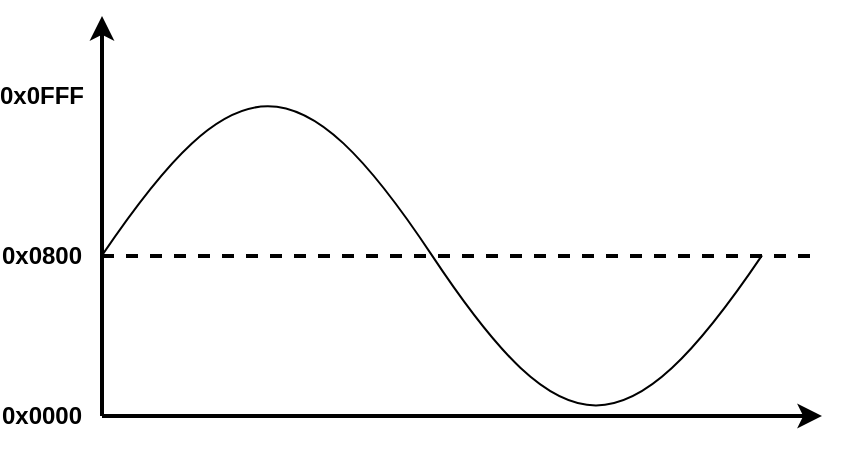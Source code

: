 <mxfile version="13.7.6" type="github">
  <diagram id="0VFvLtj6nHnEVhGMtKS4" name="Page-1">
    <mxGraphModel dx="723" dy="375" grid="1" gridSize="10" guides="1" tooltips="1" connect="1" arrows="1" fold="1" page="1" pageScale="1" pageWidth="827" pageHeight="1169" math="0" shadow="0">
      <root>
        <mxCell id="0" />
        <mxCell id="1" parent="0" />
        <mxCell id="Df4NdywLuewB3CAYBun--17" value="" style="group" vertex="1" connectable="0" parent="1">
          <mxGeometry x="130" y="90" width="410" height="220" as="geometry" />
        </mxCell>
        <mxCell id="Df4NdywLuewB3CAYBun--3" value="" style="endArrow=classic;html=1;strokeWidth=2;" edge="1" parent="Df4NdywLuewB3CAYBun--17">
          <mxGeometry width="50" height="50" relative="1" as="geometry">
            <mxPoint x="50" y="200" as="sourcePoint" />
            <mxPoint x="50" as="targetPoint" />
          </mxGeometry>
        </mxCell>
        <mxCell id="Df4NdywLuewB3CAYBun--4" value="" style="endArrow=classic;html=1;strokeWidth=2;" edge="1" parent="Df4NdywLuewB3CAYBun--17">
          <mxGeometry width="50" height="50" relative="1" as="geometry">
            <mxPoint x="50" y="200" as="sourcePoint" />
            <mxPoint x="410" y="200" as="targetPoint" />
          </mxGeometry>
        </mxCell>
        <mxCell id="Df4NdywLuewB3CAYBun--5" value="" style="pointerEvents=1;verticalLabelPosition=bottom;shadow=0;dashed=0;align=center;html=1;verticalAlign=top;shape=mxgraph.electrical.waveforms.sine_wave;" vertex="1" parent="Df4NdywLuewB3CAYBun--17">
          <mxGeometry x="50" y="20" width="330" height="200" as="geometry" />
        </mxCell>
        <mxCell id="Df4NdywLuewB3CAYBun--6" value="&lt;b&gt;0x0FFF&lt;/b&gt;" style="text;html=1;strokeColor=none;fillColor=none;align=center;verticalAlign=middle;whiteSpace=wrap;rounded=0;" vertex="1" parent="Df4NdywLuewB3CAYBun--17">
          <mxGeometry y="30" width="40" height="20" as="geometry" />
        </mxCell>
        <mxCell id="Df4NdywLuewB3CAYBun--10" value="&lt;b&gt;0x0800&lt;/b&gt;" style="text;html=1;strokeColor=none;fillColor=none;align=center;verticalAlign=middle;whiteSpace=wrap;rounded=0;" vertex="1" parent="Df4NdywLuewB3CAYBun--17">
          <mxGeometry y="110" width="40" height="20" as="geometry" />
        </mxCell>
        <mxCell id="Df4NdywLuewB3CAYBun--11" value="&lt;b&gt;0x0000&lt;/b&gt;" style="text;html=1;strokeColor=none;fillColor=none;align=center;verticalAlign=middle;whiteSpace=wrap;rounded=0;" vertex="1" parent="Df4NdywLuewB3CAYBun--17">
          <mxGeometry y="190" width="40" height="20" as="geometry" />
        </mxCell>
        <mxCell id="Df4NdywLuewB3CAYBun--16" value="" style="endArrow=none;dashed=1;html=1;strokeWidth=2;" edge="1" parent="Df4NdywLuewB3CAYBun--17">
          <mxGeometry width="50" height="50" relative="1" as="geometry">
            <mxPoint x="50" y="120" as="sourcePoint" />
            <mxPoint x="410" y="120" as="targetPoint" />
          </mxGeometry>
        </mxCell>
      </root>
    </mxGraphModel>
  </diagram>
</mxfile>
